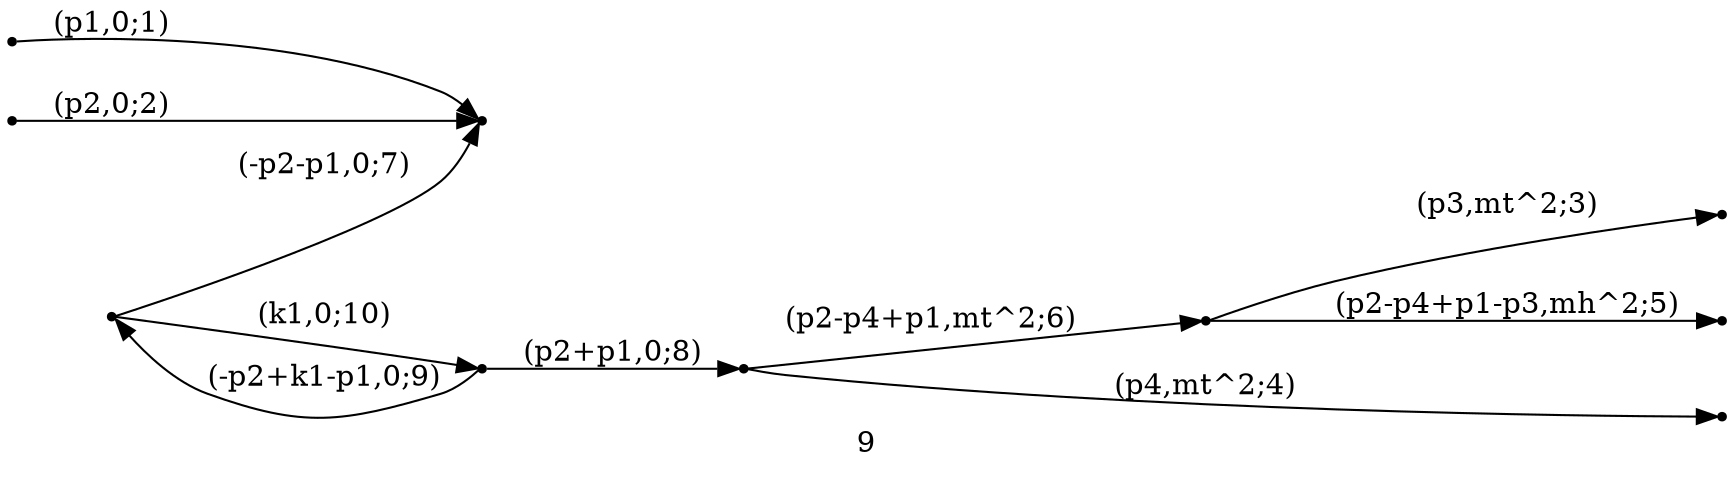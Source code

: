 digraph 9 {
  label="9";
  rankdir="LR";
  subgraph edges {
    -1 -> 2 [label="(p1,0;1)"];
    -2 -> 2 [label="(p2,0;2)"];
    1 -> -3 [label="(p3,mt^2;3)"];
    3 -> -4 [label="(p4,mt^2;4)"];
    1 -> -5 [label="(p2-p4+p1-p3,mh^2;5)"];
    3 -> 1 [label="(p2-p4+p1,mt^2;6)"];
    4 -> 2 [label="(-p2-p1,0;7)"];
    5 -> 3 [label="(p2+p1,0;8)"];
    5 -> 4 [label="(-p2+k1-p1,0;9)"];
    4 -> 5 [label="(k1,0;10)"];
  }
  subgraph incoming { rank="source"; -1; -2; }
  subgraph outgoing { rank="sink"; -3; -4; -5; }
-5 [shape=point];
-4 [shape=point];
-3 [shape=point];
-2 [shape=point];
-1 [shape=point];
1 [shape=point];
2 [shape=point];
3 [shape=point];
4 [shape=point];
5 [shape=point];
}


